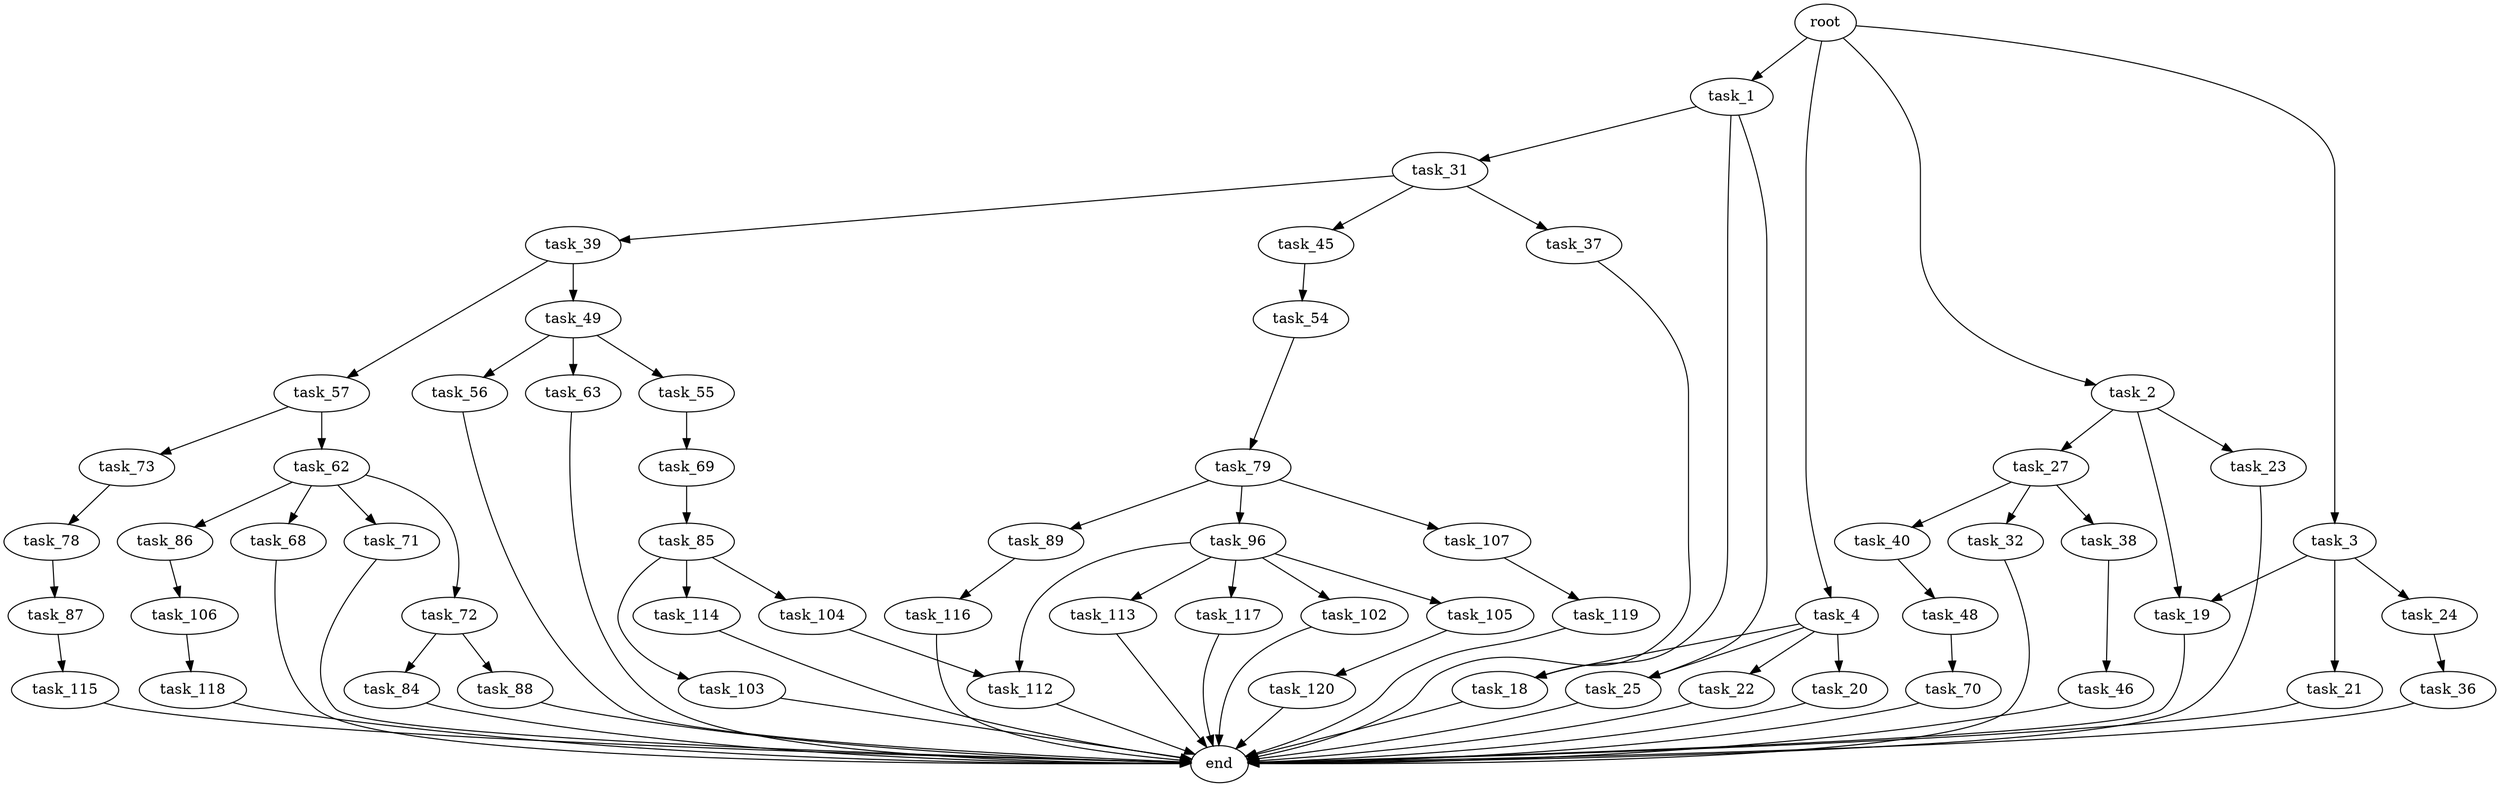 digraph G {
  root [size="0.000000"];
  task_1 [size="8589934592.000000"];
  task_2 [size="155909270983.000000"];
  task_3 [size="823099055672.000000"];
  task_4 [size="356302028958.000000"];
  task_18 [size="8589934592.000000"];
  task_19 [size="9766039692.000000"];
  task_20 [size="1067941592337.000000"];
  task_21 [size="38776172350.000000"];
  task_22 [size="20692645424.000000"];
  task_23 [size="206459381454.000000"];
  task_24 [size="368293445632.000000"];
  task_25 [size="3560154224.000000"];
  task_27 [size="1073741824000.000000"];
  task_31 [size="549755813888.000000"];
  task_32 [size="399985632157.000000"];
  task_36 [size="17040131886.000000"];
  task_37 [size="68719476736.000000"];
  task_38 [size="304041129785.000000"];
  task_39 [size="30006058033.000000"];
  task_40 [size="557973734468.000000"];
  task_45 [size="134217728000.000000"];
  task_46 [size="225197706773.000000"];
  task_48 [size="1073741824000.000000"];
  task_49 [size="332314761383.000000"];
  task_54 [size="616699967901.000000"];
  task_55 [size="277175637907.000000"];
  task_56 [size="1073741824000.000000"];
  task_57 [size="12241405738.000000"];
  task_62 [size="276217296603.000000"];
  task_63 [size="155574134896.000000"];
  task_68 [size="46317263671.000000"];
  task_69 [size="10970029388.000000"];
  task_70 [size="28991029248.000000"];
  task_71 [size="4521213802.000000"];
  task_72 [size="1382476647314.000000"];
  task_73 [size="759825277071.000000"];
  task_78 [size="2944812291.000000"];
  task_79 [size="1922820423.000000"];
  task_84 [size="4898292566.000000"];
  task_85 [size="46303733224.000000"];
  task_86 [size="4147767114.000000"];
  task_87 [size="75443776109.000000"];
  task_88 [size="41464076891.000000"];
  task_89 [size="9454485310.000000"];
  task_96 [size="782757789696.000000"];
  task_102 [size="549755813888.000000"];
  task_103 [size="85100497662.000000"];
  task_104 [size="51643561654.000000"];
  task_105 [size="10064010911.000000"];
  task_106 [size="782757789696.000000"];
  task_107 [size="549755813888.000000"];
  task_112 [size="368293445632.000000"];
  task_113 [size="7806421776.000000"];
  task_114 [size="231928233984.000000"];
  task_115 [size="30569335085.000000"];
  task_116 [size="1073741824000.000000"];
  task_117 [size="134217728000.000000"];
  task_118 [size="134217728000.000000"];
  task_119 [size="356567303369.000000"];
  task_120 [size="16349781226.000000"];
  end [size="0.000000"];

  root -> task_1 [size="1.000000"];
  root -> task_2 [size="1.000000"];
  root -> task_3 [size="1.000000"];
  root -> task_4 [size="1.000000"];
  task_1 -> task_18 [size="33554432.000000"];
  task_1 -> task_25 [size="33554432.000000"];
  task_1 -> task_31 [size="33554432.000000"];
  task_2 -> task_19 [size="301989888.000000"];
  task_2 -> task_23 [size="301989888.000000"];
  task_2 -> task_27 [size="301989888.000000"];
  task_3 -> task_19 [size="536870912.000000"];
  task_3 -> task_21 [size="536870912.000000"];
  task_3 -> task_24 [size="536870912.000000"];
  task_4 -> task_18 [size="411041792.000000"];
  task_4 -> task_20 [size="411041792.000000"];
  task_4 -> task_22 [size="411041792.000000"];
  task_4 -> task_25 [size="411041792.000000"];
  task_18 -> end [size="1.000000"];
  task_19 -> end [size="1.000000"];
  task_20 -> end [size="1.000000"];
  task_21 -> end [size="1.000000"];
  task_22 -> end [size="1.000000"];
  task_23 -> end [size="1.000000"];
  task_24 -> task_36 [size="411041792.000000"];
  task_25 -> end [size="1.000000"];
  task_27 -> task_32 [size="838860800.000000"];
  task_27 -> task_38 [size="838860800.000000"];
  task_27 -> task_40 [size="838860800.000000"];
  task_31 -> task_37 [size="536870912.000000"];
  task_31 -> task_39 [size="536870912.000000"];
  task_31 -> task_45 [size="536870912.000000"];
  task_32 -> end [size="1.000000"];
  task_36 -> end [size="1.000000"];
  task_37 -> end [size="1.000000"];
  task_38 -> task_46 [size="411041792.000000"];
  task_39 -> task_49 [size="679477248.000000"];
  task_39 -> task_57 [size="679477248.000000"];
  task_40 -> task_48 [size="411041792.000000"];
  task_45 -> task_54 [size="209715200.000000"];
  task_46 -> end [size="1.000000"];
  task_48 -> task_70 [size="838860800.000000"];
  task_49 -> task_55 [size="301989888.000000"];
  task_49 -> task_56 [size="301989888.000000"];
  task_49 -> task_63 [size="301989888.000000"];
  task_54 -> task_79 [size="536870912.000000"];
  task_55 -> task_69 [size="838860800.000000"];
  task_56 -> end [size="1.000000"];
  task_57 -> task_62 [size="301989888.000000"];
  task_57 -> task_73 [size="301989888.000000"];
  task_62 -> task_68 [size="536870912.000000"];
  task_62 -> task_71 [size="536870912.000000"];
  task_62 -> task_72 [size="536870912.000000"];
  task_62 -> task_86 [size="536870912.000000"];
  task_63 -> end [size="1.000000"];
  task_68 -> end [size="1.000000"];
  task_69 -> task_85 [size="536870912.000000"];
  task_70 -> end [size="1.000000"];
  task_71 -> end [size="1.000000"];
  task_72 -> task_84 [size="838860800.000000"];
  task_72 -> task_88 [size="838860800.000000"];
  task_73 -> task_78 [size="679477248.000000"];
  task_78 -> task_87 [size="75497472.000000"];
  task_79 -> task_89 [size="75497472.000000"];
  task_79 -> task_96 [size="75497472.000000"];
  task_79 -> task_107 [size="75497472.000000"];
  task_84 -> end [size="1.000000"];
  task_85 -> task_103 [size="33554432.000000"];
  task_85 -> task_104 [size="33554432.000000"];
  task_85 -> task_114 [size="33554432.000000"];
  task_86 -> task_106 [size="209715200.000000"];
  task_87 -> task_115 [size="209715200.000000"];
  task_88 -> end [size="1.000000"];
  task_89 -> task_116 [size="301989888.000000"];
  task_96 -> task_102 [size="679477248.000000"];
  task_96 -> task_105 [size="679477248.000000"];
  task_96 -> task_112 [size="679477248.000000"];
  task_96 -> task_113 [size="679477248.000000"];
  task_96 -> task_117 [size="679477248.000000"];
  task_102 -> end [size="1.000000"];
  task_103 -> end [size="1.000000"];
  task_104 -> task_112 [size="838860800.000000"];
  task_105 -> task_120 [size="301989888.000000"];
  task_106 -> task_118 [size="679477248.000000"];
  task_107 -> task_119 [size="536870912.000000"];
  task_112 -> end [size="1.000000"];
  task_113 -> end [size="1.000000"];
  task_114 -> end [size="1.000000"];
  task_115 -> end [size="1.000000"];
  task_116 -> end [size="1.000000"];
  task_117 -> end [size="1.000000"];
  task_118 -> end [size="1.000000"];
  task_119 -> end [size="1.000000"];
  task_120 -> end [size="1.000000"];
}
